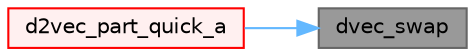 digraph "dvec_swap"
{
 // LATEX_PDF_SIZE
  bgcolor="transparent";
  edge [fontname=Helvetica,fontsize=10,labelfontname=Helvetica,labelfontsize=10];
  node [fontname=Helvetica,fontsize=10,shape=box,height=0.2,width=0.4];
  rankdir="RL";
  Node1 [id="Node000001",label="dvec_swap",height=0.2,width=0.4,color="gray40", fillcolor="grey60", style="filled", fontcolor="black",tooltip=" "];
  Node1 -> Node2 [id="edge1_Node000001_Node000002",dir="back",color="steelblue1",style="solid",tooltip=" "];
  Node2 [id="Node000002",label="d2vec_part_quick_a",height=0.2,width=0.4,color="red", fillcolor="#FFF0F0", style="filled",URL="$geompack_8C.html#ab320a506ca04dc89d5e49db3a745bb8b",tooltip=" "];
}
